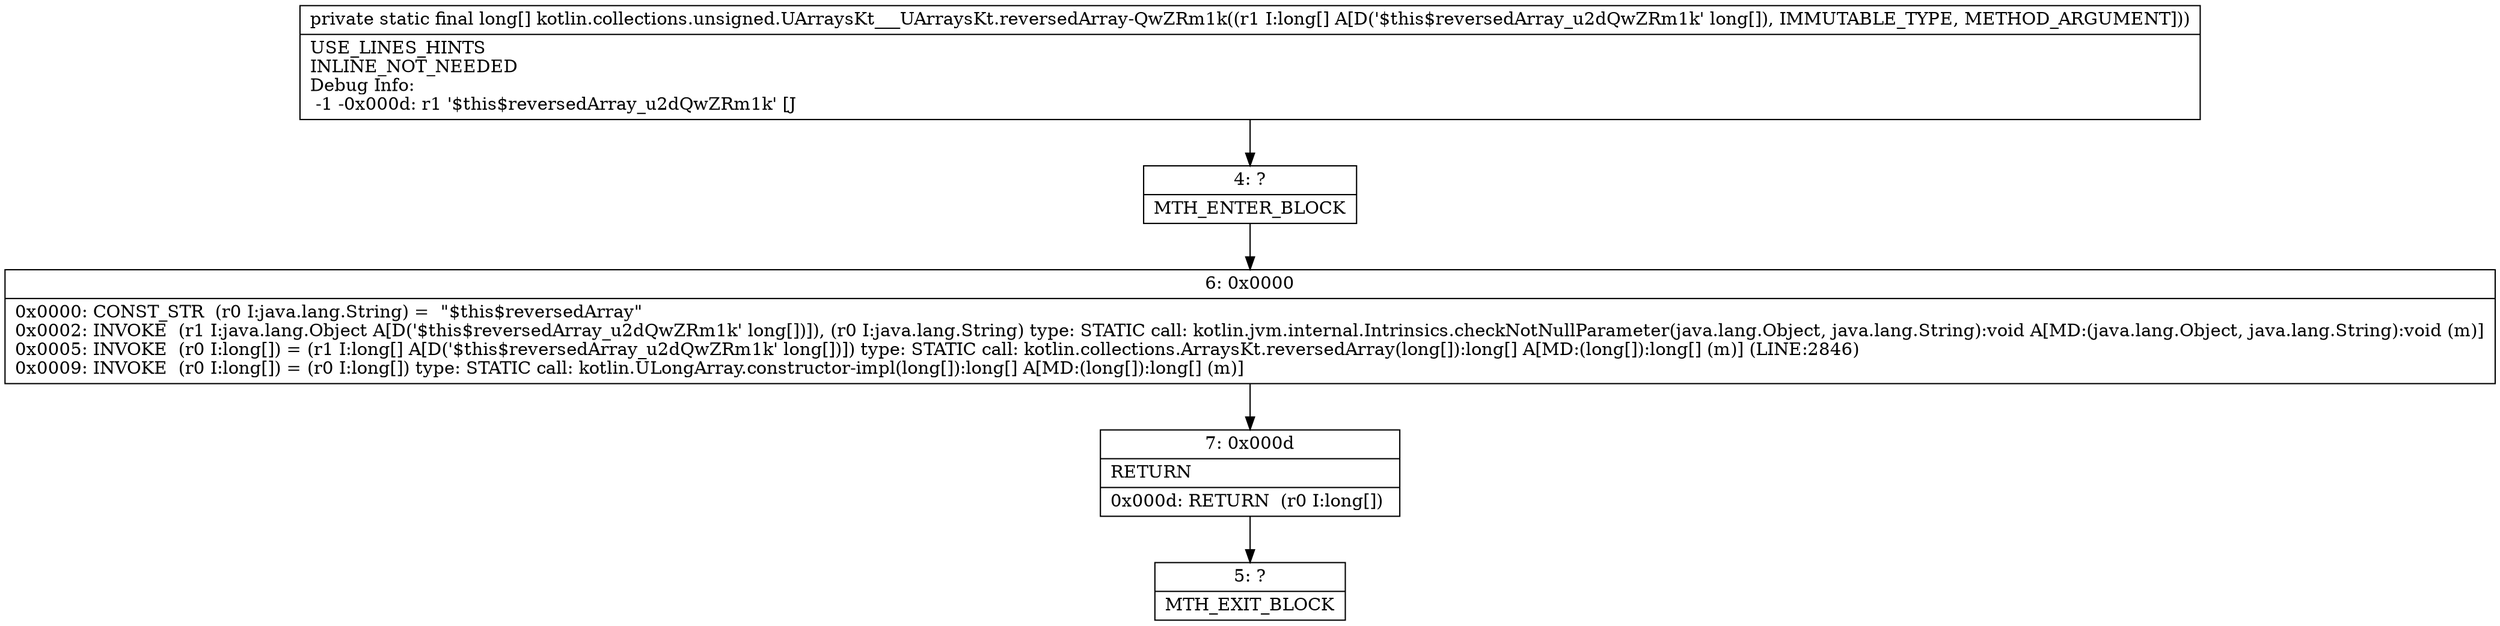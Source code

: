 digraph "CFG forkotlin.collections.unsigned.UArraysKt___UArraysKt.reversedArray\-QwZRm1k([J)[J" {
Node_4 [shape=record,label="{4\:\ ?|MTH_ENTER_BLOCK\l}"];
Node_6 [shape=record,label="{6\:\ 0x0000|0x0000: CONST_STR  (r0 I:java.lang.String) =  \"$this$reversedArray\" \l0x0002: INVOKE  (r1 I:java.lang.Object A[D('$this$reversedArray_u2dQwZRm1k' long[])]), (r0 I:java.lang.String) type: STATIC call: kotlin.jvm.internal.Intrinsics.checkNotNullParameter(java.lang.Object, java.lang.String):void A[MD:(java.lang.Object, java.lang.String):void (m)]\l0x0005: INVOKE  (r0 I:long[]) = (r1 I:long[] A[D('$this$reversedArray_u2dQwZRm1k' long[])]) type: STATIC call: kotlin.collections.ArraysKt.reversedArray(long[]):long[] A[MD:(long[]):long[] (m)] (LINE:2846)\l0x0009: INVOKE  (r0 I:long[]) = (r0 I:long[]) type: STATIC call: kotlin.ULongArray.constructor\-impl(long[]):long[] A[MD:(long[]):long[] (m)]\l}"];
Node_7 [shape=record,label="{7\:\ 0x000d|RETURN\l|0x000d: RETURN  (r0 I:long[]) \l}"];
Node_5 [shape=record,label="{5\:\ ?|MTH_EXIT_BLOCK\l}"];
MethodNode[shape=record,label="{private static final long[] kotlin.collections.unsigned.UArraysKt___UArraysKt.reversedArray\-QwZRm1k((r1 I:long[] A[D('$this$reversedArray_u2dQwZRm1k' long[]), IMMUTABLE_TYPE, METHOD_ARGUMENT]))  | USE_LINES_HINTS\lINLINE_NOT_NEEDED\lDebug Info:\l  \-1 \-0x000d: r1 '$this$reversedArray_u2dQwZRm1k' [J\l}"];
MethodNode -> Node_4;Node_4 -> Node_6;
Node_6 -> Node_7;
Node_7 -> Node_5;
}


